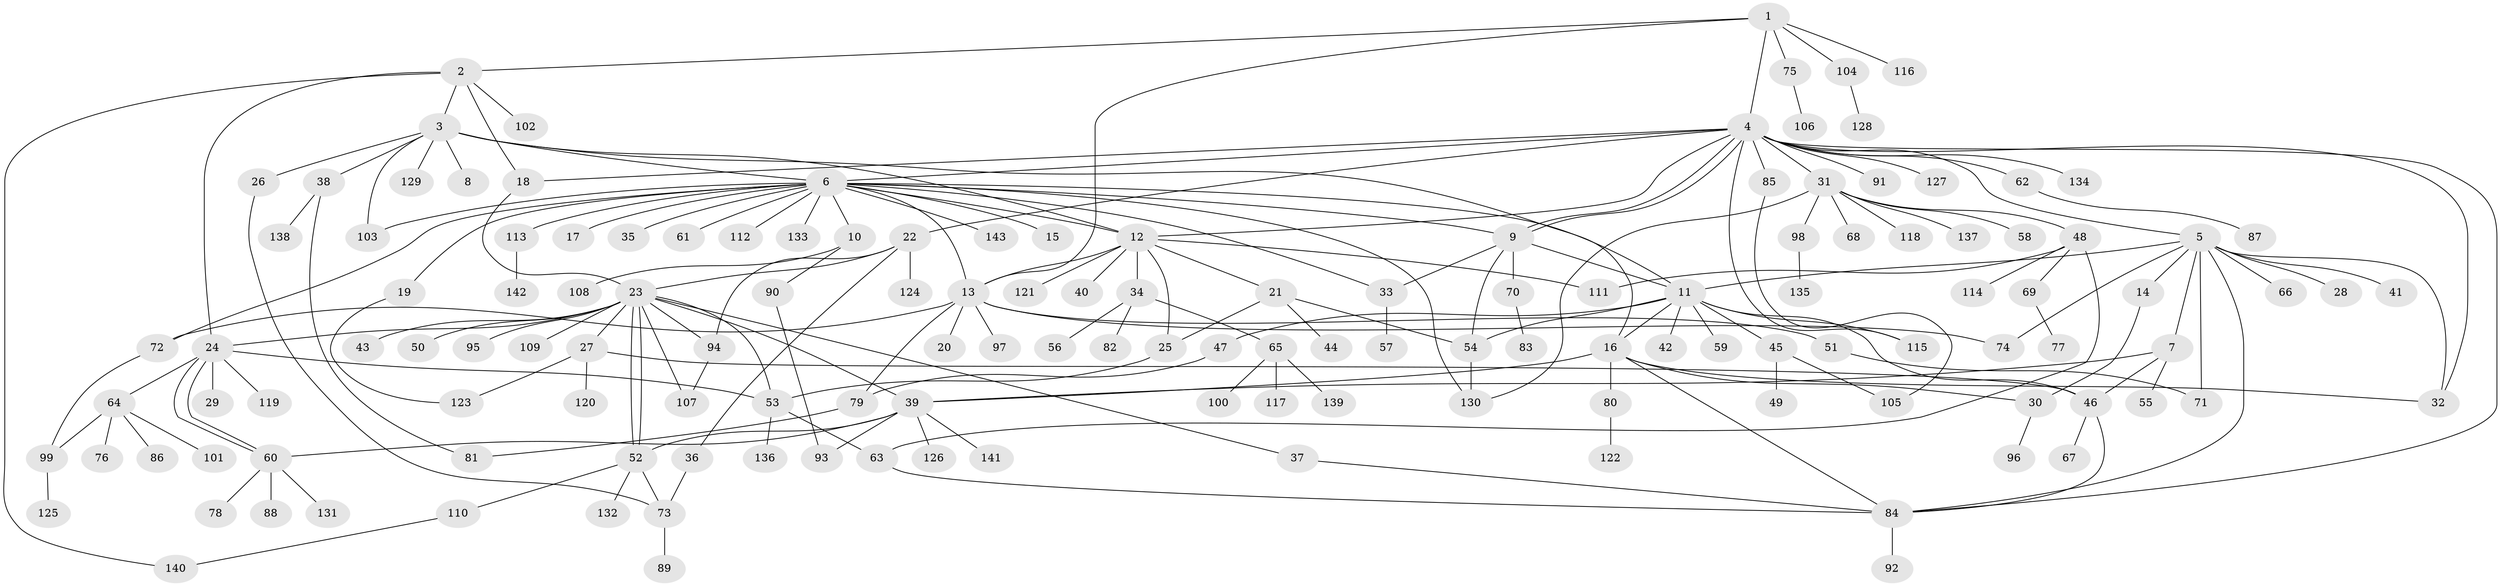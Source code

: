 // coarse degree distribution, {5: 0.11627906976744186, 7: 0.023255813953488372, 12: 0.046511627906976744, 10: 0.046511627906976744, 2: 0.23255813953488372, 9: 0.046511627906976744, 6: 0.046511627906976744, 8: 0.023255813953488372, 4: 0.09302325581395349, 3: 0.06976744186046512, 1: 0.2558139534883721}
// Generated by graph-tools (version 1.1) at 2025/50/03/04/25 22:50:14]
// undirected, 143 vertices, 197 edges
graph export_dot {
  node [color=gray90,style=filled];
  1;
  2;
  3;
  4;
  5;
  6;
  7;
  8;
  9;
  10;
  11;
  12;
  13;
  14;
  15;
  16;
  17;
  18;
  19;
  20;
  21;
  22;
  23;
  24;
  25;
  26;
  27;
  28;
  29;
  30;
  31;
  32;
  33;
  34;
  35;
  36;
  37;
  38;
  39;
  40;
  41;
  42;
  43;
  44;
  45;
  46;
  47;
  48;
  49;
  50;
  51;
  52;
  53;
  54;
  55;
  56;
  57;
  58;
  59;
  60;
  61;
  62;
  63;
  64;
  65;
  66;
  67;
  68;
  69;
  70;
  71;
  72;
  73;
  74;
  75;
  76;
  77;
  78;
  79;
  80;
  81;
  82;
  83;
  84;
  85;
  86;
  87;
  88;
  89;
  90;
  91;
  92;
  93;
  94;
  95;
  96;
  97;
  98;
  99;
  100;
  101;
  102;
  103;
  104;
  105;
  106;
  107;
  108;
  109;
  110;
  111;
  112;
  113;
  114;
  115;
  116;
  117;
  118;
  119;
  120;
  121;
  122;
  123;
  124;
  125;
  126;
  127;
  128;
  129;
  130;
  131;
  132;
  133;
  134;
  135;
  136;
  137;
  138;
  139;
  140;
  141;
  142;
  143;
  1 -- 2;
  1 -- 4;
  1 -- 13;
  1 -- 75;
  1 -- 104;
  1 -- 116;
  2 -- 3;
  2 -- 18;
  2 -- 24;
  2 -- 102;
  2 -- 140;
  3 -- 6;
  3 -- 8;
  3 -- 12;
  3 -- 16;
  3 -- 26;
  3 -- 38;
  3 -- 103;
  3 -- 129;
  4 -- 5;
  4 -- 6;
  4 -- 9;
  4 -- 9;
  4 -- 12;
  4 -- 18;
  4 -- 22;
  4 -- 31;
  4 -- 32;
  4 -- 62;
  4 -- 84;
  4 -- 85;
  4 -- 91;
  4 -- 115;
  4 -- 127;
  4 -- 134;
  5 -- 7;
  5 -- 11;
  5 -- 14;
  5 -- 28;
  5 -- 32;
  5 -- 41;
  5 -- 66;
  5 -- 71;
  5 -- 74;
  5 -- 84;
  6 -- 9;
  6 -- 10;
  6 -- 11;
  6 -- 12;
  6 -- 13;
  6 -- 15;
  6 -- 17;
  6 -- 19;
  6 -- 33;
  6 -- 35;
  6 -- 61;
  6 -- 72;
  6 -- 103;
  6 -- 112;
  6 -- 113;
  6 -- 130;
  6 -- 133;
  6 -- 143;
  7 -- 39;
  7 -- 46;
  7 -- 55;
  9 -- 11;
  9 -- 33;
  9 -- 54;
  9 -- 70;
  10 -- 90;
  10 -- 108;
  11 -- 16;
  11 -- 42;
  11 -- 45;
  11 -- 46;
  11 -- 47;
  11 -- 54;
  11 -- 59;
  11 -- 115;
  12 -- 13;
  12 -- 21;
  12 -- 25;
  12 -- 34;
  12 -- 40;
  12 -- 111;
  12 -- 121;
  13 -- 20;
  13 -- 51;
  13 -- 72;
  13 -- 74;
  13 -- 79;
  13 -- 97;
  14 -- 30;
  16 -- 30;
  16 -- 32;
  16 -- 39;
  16 -- 80;
  16 -- 84;
  18 -- 23;
  19 -- 123;
  21 -- 25;
  21 -- 44;
  21 -- 54;
  22 -- 23;
  22 -- 36;
  22 -- 94;
  22 -- 124;
  23 -- 24;
  23 -- 27;
  23 -- 37;
  23 -- 39;
  23 -- 43;
  23 -- 50;
  23 -- 52;
  23 -- 52;
  23 -- 53;
  23 -- 94;
  23 -- 95;
  23 -- 107;
  23 -- 109;
  24 -- 29;
  24 -- 53;
  24 -- 60;
  24 -- 60;
  24 -- 64;
  24 -- 119;
  25 -- 53;
  26 -- 73;
  27 -- 46;
  27 -- 120;
  27 -- 123;
  30 -- 96;
  31 -- 48;
  31 -- 58;
  31 -- 68;
  31 -- 98;
  31 -- 118;
  31 -- 130;
  31 -- 137;
  33 -- 57;
  34 -- 56;
  34 -- 65;
  34 -- 82;
  36 -- 73;
  37 -- 84;
  38 -- 81;
  38 -- 138;
  39 -- 52;
  39 -- 60;
  39 -- 93;
  39 -- 126;
  39 -- 141;
  45 -- 49;
  45 -- 105;
  46 -- 67;
  46 -- 84;
  47 -- 79;
  48 -- 63;
  48 -- 69;
  48 -- 111;
  48 -- 114;
  51 -- 71;
  52 -- 73;
  52 -- 110;
  52 -- 132;
  53 -- 63;
  53 -- 136;
  54 -- 130;
  60 -- 78;
  60 -- 88;
  60 -- 131;
  62 -- 87;
  63 -- 84;
  64 -- 76;
  64 -- 86;
  64 -- 99;
  64 -- 101;
  65 -- 100;
  65 -- 117;
  65 -- 139;
  69 -- 77;
  70 -- 83;
  72 -- 99;
  73 -- 89;
  75 -- 106;
  79 -- 81;
  80 -- 122;
  84 -- 92;
  85 -- 105;
  90 -- 93;
  94 -- 107;
  98 -- 135;
  99 -- 125;
  104 -- 128;
  110 -- 140;
  113 -- 142;
}
